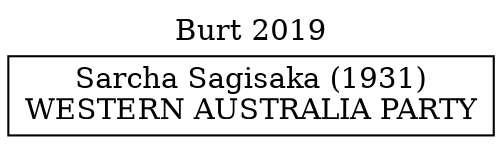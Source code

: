 // House preference flow
digraph "Sarcha Sagisaka (1931)_Burt_2019" {
	graph [label="Burt 2019" labelloc=t mclimit=10]
	node [shape=box]
	"Sarcha Sagisaka (1931)" [label="Sarcha Sagisaka (1931)
WESTERN AUSTRALIA PARTY"]
}
